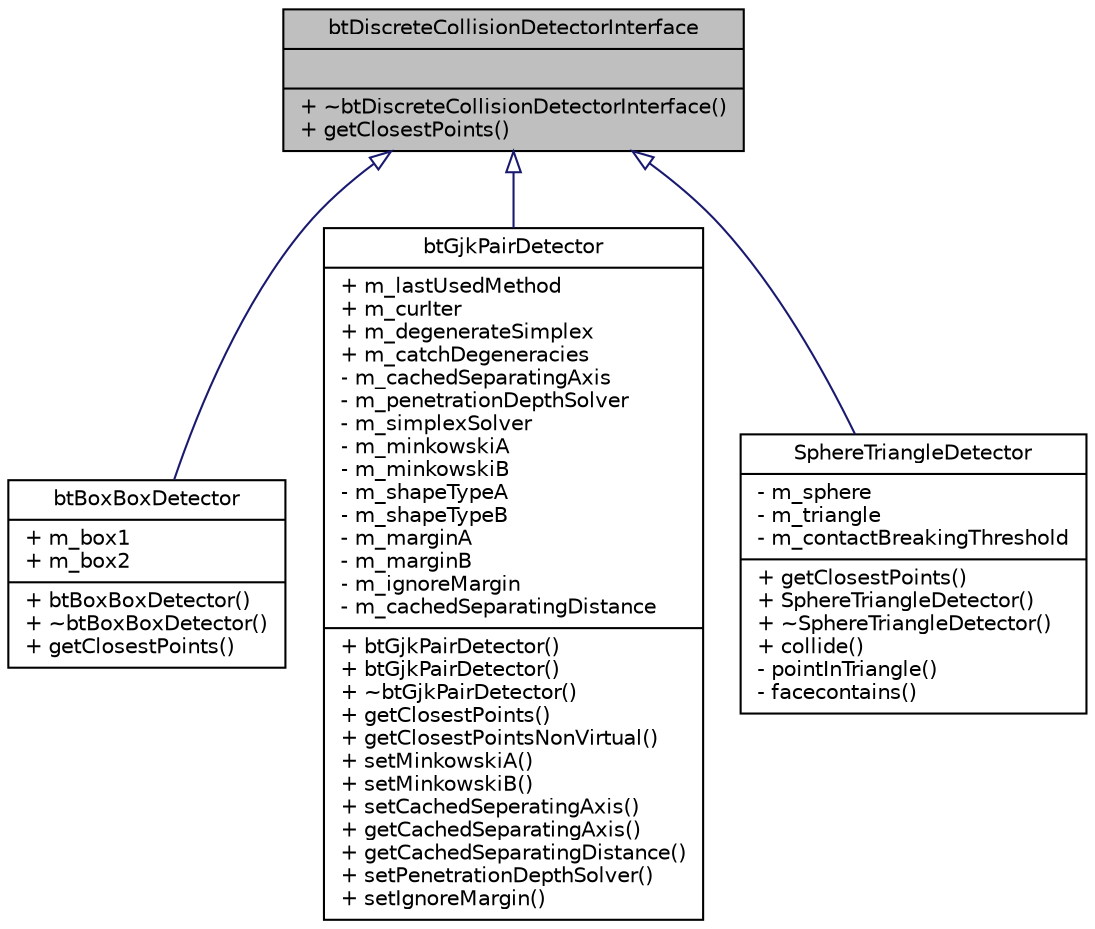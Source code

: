 digraph G
{
  edge [fontname="Helvetica",fontsize="10",labelfontname="Helvetica",labelfontsize="10"];
  node [fontname="Helvetica",fontsize="10",shape=record];
  Node1 [label="{btDiscreteCollisionDetectorInterface\n||+ ~btDiscreteCollisionDetectorInterface()\l+ getClosestPoints()\l}",height=0.2,width=0.4,color="black", fillcolor="grey75", style="filled" fontcolor="black"];
  Node1 -> Node2 [dir=back,color="midnightblue",fontsize="10",style="solid",arrowtail="empty",fontname="Helvetica"];
  Node2 [label="{btBoxBoxDetector\n|+ m_box1\l+ m_box2\l|+ btBoxBoxDetector()\l+ ~btBoxBoxDetector()\l+ getClosestPoints()\l}",height=0.2,width=0.4,color="black", fillcolor="white", style="filled",URL="$d2/d03/structbtBoxBoxDetector.html"];
  Node1 -> Node3 [dir=back,color="midnightblue",fontsize="10",style="solid",arrowtail="empty",fontname="Helvetica"];
  Node3 [label="{btGjkPairDetector\n|+ m_lastUsedMethod\l+ m_curIter\l+ m_degenerateSimplex\l+ m_catchDegeneracies\l- m_cachedSeparatingAxis\l- m_penetrationDepthSolver\l- m_simplexSolver\l- m_minkowskiA\l- m_minkowskiB\l- m_shapeTypeA\l- m_shapeTypeB\l- m_marginA\l- m_marginB\l- m_ignoreMargin\l- m_cachedSeparatingDistance\l|+ btGjkPairDetector()\l+ btGjkPairDetector()\l+ ~btGjkPairDetector()\l+ getClosestPoints()\l+ getClosestPointsNonVirtual()\l+ setMinkowskiA()\l+ setMinkowskiB()\l+ setCachedSeperatingAxis()\l+ getCachedSeparatingAxis()\l+ getCachedSeparatingDistance()\l+ setPenetrationDepthSolver()\l+ setIgnoreMargin()\l}",height=0.2,width=0.4,color="black", fillcolor="white", style="filled",URL="$d7/dec/classbtGjkPairDetector.html",tooltip="btGjkPairDetector uses GJK to implement the btDiscreteCollisionDetectorInterface"];
  Node1 -> Node4 [dir=back,color="midnightblue",fontsize="10",style="solid",arrowtail="empty",fontname="Helvetica"];
  Node4 [label="{SphereTriangleDetector\n|- m_sphere\l- m_triangle\l- m_contactBreakingThreshold\l|+ getClosestPoints()\l+ SphereTriangleDetector()\l+ ~SphereTriangleDetector()\l+ collide()\l- pointInTriangle()\l- facecontains()\l}",height=0.2,width=0.4,color="black", fillcolor="white", style="filled",URL="$de/df1/structSphereTriangleDetector.html",tooltip="sphere-triangle to match the btDiscreteCollisionDetectorInterface"];
}
